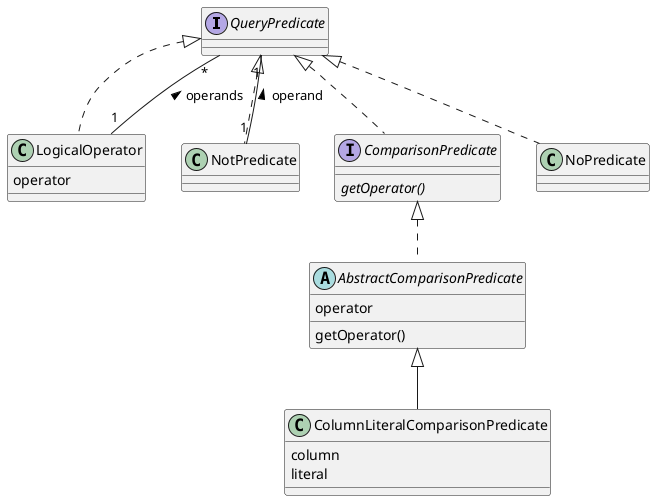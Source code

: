 @startuml

interface QueryPredicate{
}

class LogicalOperator{
operator

}

class NotPredicate{
}

interface ComparisonPredicate{
{abstract} getOperator()
}

abstract class AbstractComparisonPredicate{
operator
getOperator()
}

class ColumnLiteralComparisonPredicate{
column
literal
}

QueryPredicate <|.. LogicalOperator
LogicalOperator "1" -- "*" QueryPredicate: > operands
QueryPredicate <|.. NotPredicate
QueryPredicate "1"--"1" NotPredicate : < operand
QueryPredicate <|.. NoPredicate
QueryPredicate <|.. ComparisonPredicate
ComparisonPredicate <|..AbstractComparisonPredicate
AbstractComparisonPredicate <|-- ColumnLiteralComparisonPredicate

@enduml